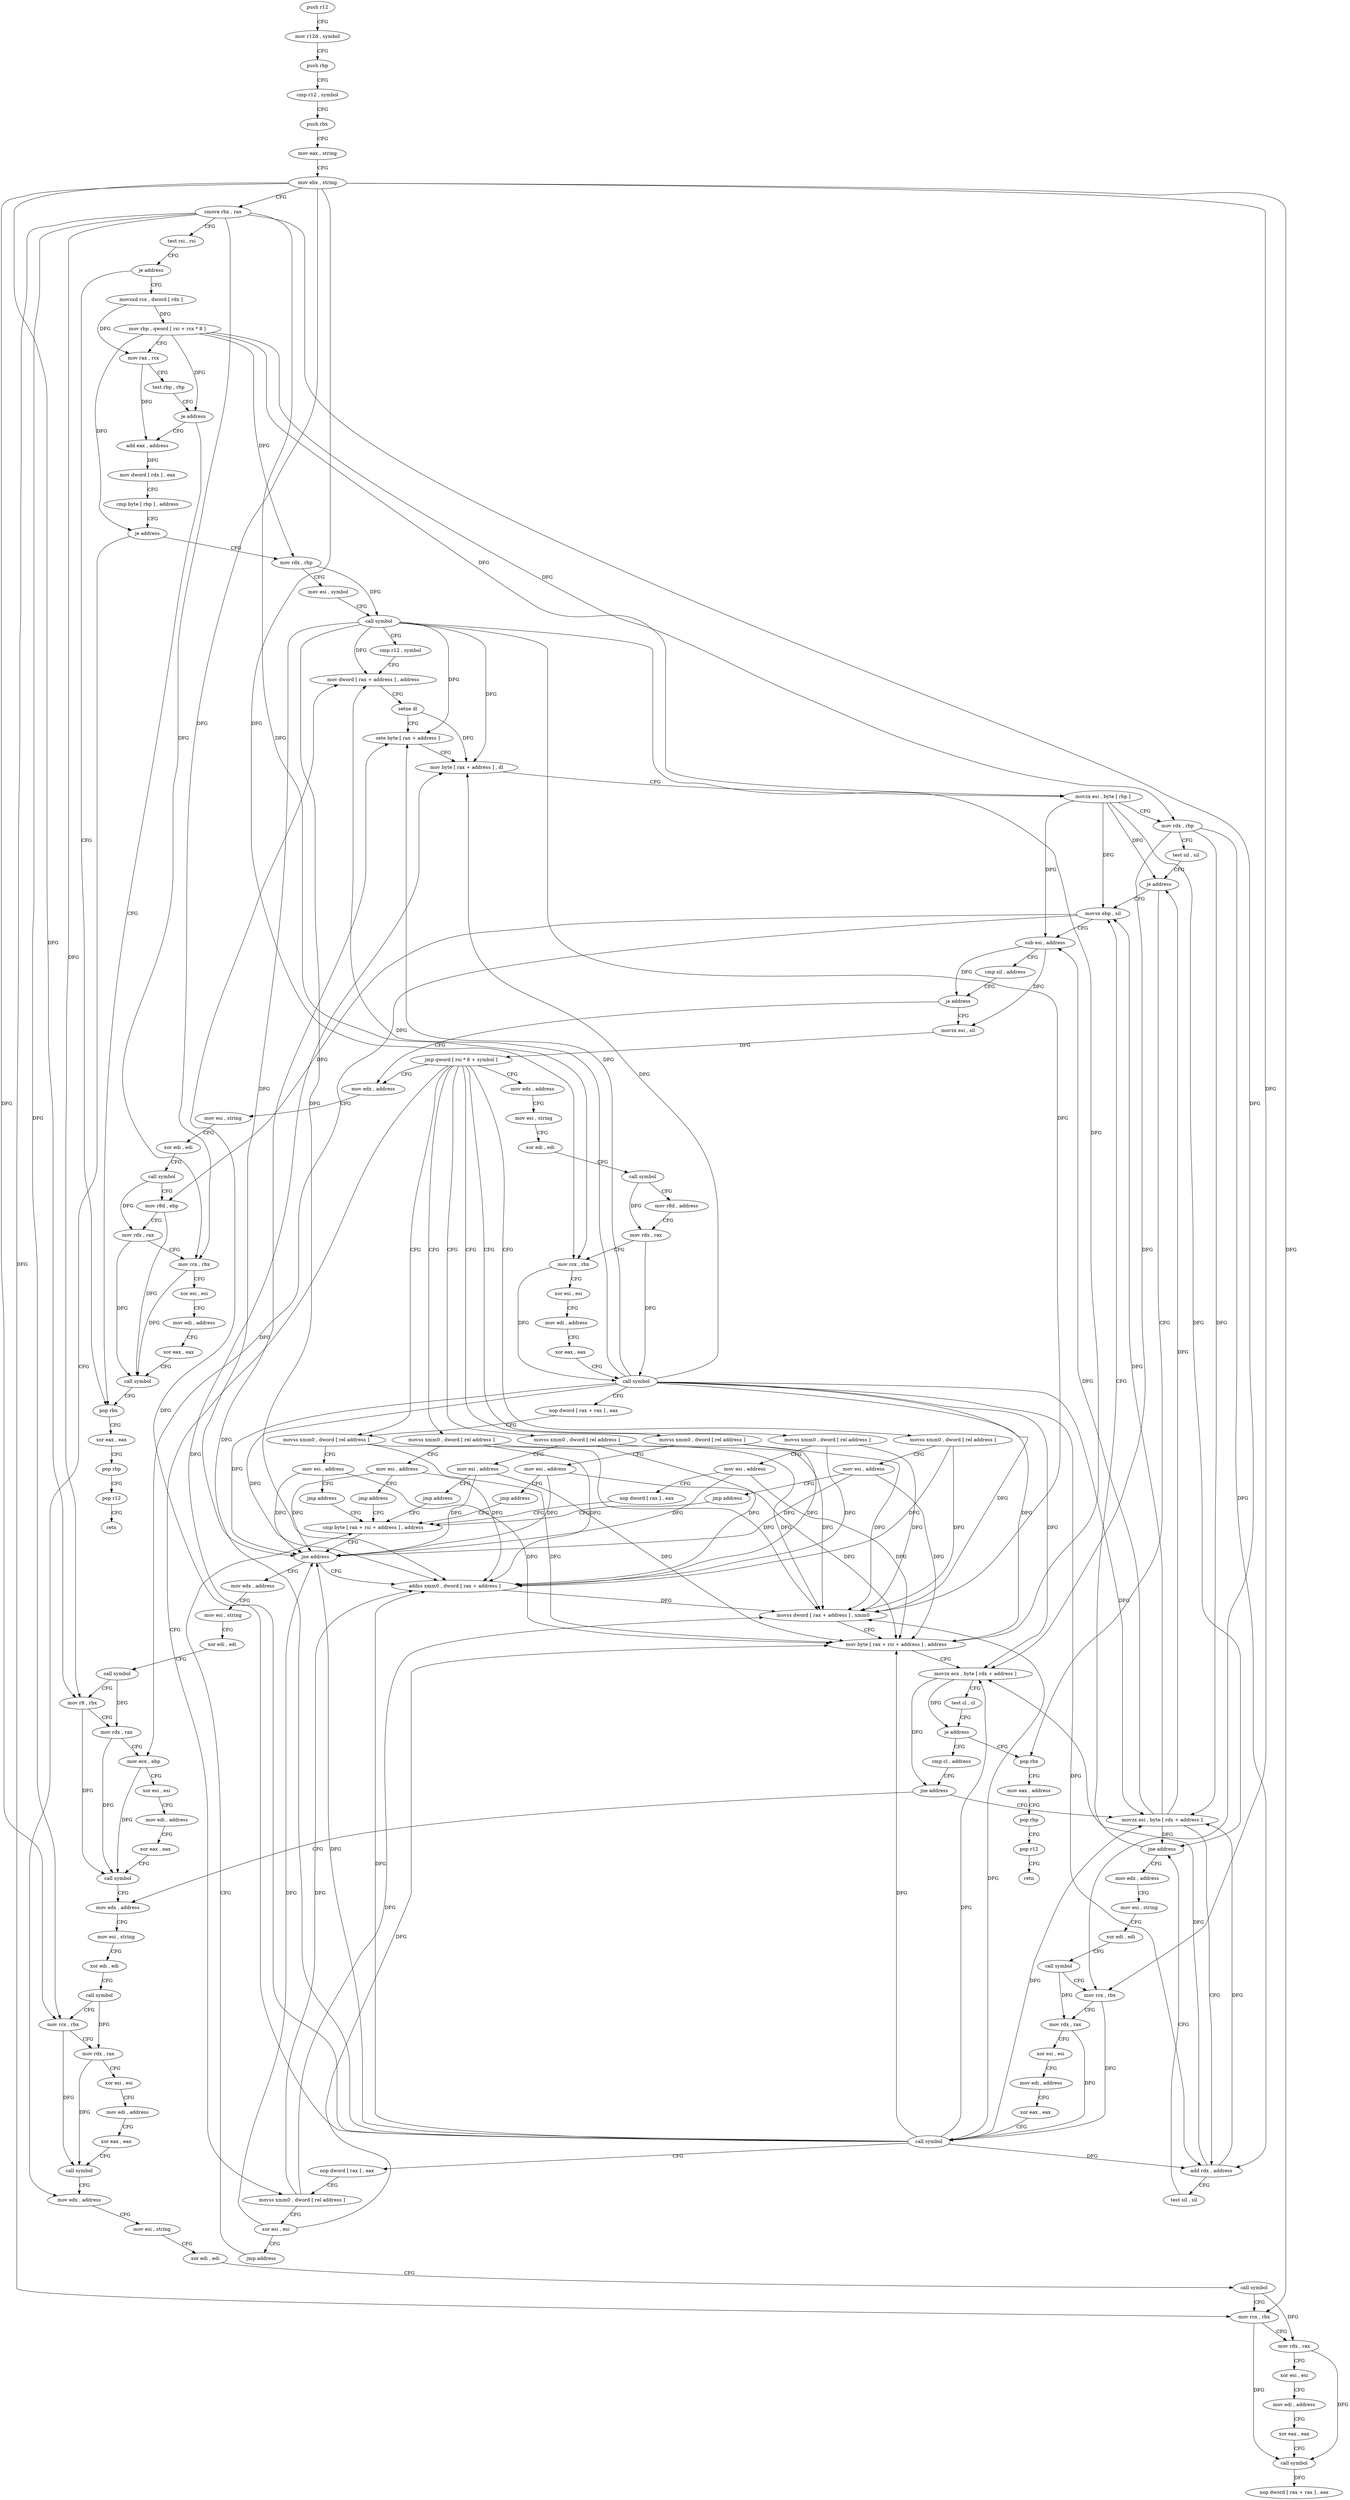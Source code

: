 digraph "func" {
"4259648" [label = "push r12" ]
"4259650" [label = "mov r12d , symbol" ]
"4259656" [label = "push rbp" ]
"4259657" [label = "cmp r12 , symbol" ]
"4259664" [label = "push rbx" ]
"4259665" [label = "mov eax , string" ]
"4259670" [label = "mov ebx , string" ]
"4259675" [label = "cmove rbx , rax" ]
"4259679" [label = "test rsi , rsi" ]
"4259682" [label = "je address" ]
"4260160" [label = "pop rbx" ]
"4259688" [label = "movsxd rcx , dword [ rdx ]" ]
"4260161" [label = "xor eax , eax" ]
"4260163" [label = "pop rbp" ]
"4260164" [label = "pop r12" ]
"4260166" [label = "retn" ]
"4259691" [label = "mov rbp , qword [ rsi + rcx * 8 ]" ]
"4259695" [label = "mov rax , rcx" ]
"4259698" [label = "test rbp , rbp" ]
"4259701" [label = "je address" ]
"4259707" [label = "add eax , address" ]
"4259710" [label = "mov dword [ rdx ] , eax" ]
"4259712" [label = "cmp byte [ rbp ] , address" ]
"4259716" [label = "je address" ]
"4260243" [label = "mov edx , address" ]
"4259722" [label = "mov rdx , rbp" ]
"4260248" [label = "mov esi , string" ]
"4260253" [label = "xor edi , edi" ]
"4260255" [label = "call symbol" ]
"4260260" [label = "mov rcx , rbx" ]
"4260263" [label = "mov rdx , rax" ]
"4260266" [label = "xor esi , esi" ]
"4260268" [label = "mov edi , address" ]
"4260273" [label = "xor eax , eax" ]
"4260275" [label = "call symbol" ]
"4260280" [label = "nop dword [ rax + rax ] , eax" ]
"4259725" [label = "mov esi , symbol" ]
"4259730" [label = "call symbol" ]
"4259735" [label = "cmp r12 , symbol" ]
"4259742" [label = "mov dword [ rax + address ] , address" ]
"4259749" [label = "setne dl" ]
"4259752" [label = "sete byte [ rax + address ]" ]
"4259756" [label = "mov byte [ rax + address ] , dl" ]
"4259759" [label = "movzx esi , byte [ rbp ]" ]
"4259763" [label = "mov rdx , rbp" ]
"4259766" [label = "test sil , sil" ]
"4259769" [label = "je address" ]
"4259808" [label = "pop rbx" ]
"4259771" [label = "movsx ebp , sil" ]
"4259809" [label = "mov eax , address" ]
"4259814" [label = "pop rbp" ]
"4259815" [label = "pop r12" ]
"4259817" [label = "retn" ]
"4259775" [label = "sub esi , address" ]
"4259778" [label = "cmp sil , address" ]
"4259782" [label = "ja address" ]
"4260120" [label = "mov edx , address" ]
"4259788" [label = "movzx esi , sil" ]
"4260125" [label = "mov esi , string" ]
"4260130" [label = "xor edi , edi" ]
"4260132" [label = "call symbol" ]
"4260137" [label = "mov r8d , ebp" ]
"4260140" [label = "mov rdx , rax" ]
"4260143" [label = "mov rcx , rbx" ]
"4260146" [label = "xor esi , esi" ]
"4260148" [label = "mov edi , address" ]
"4260153" [label = "xor eax , eax" ]
"4260155" [label = "call symbol" ]
"4259792" [label = "jmp qword [ rsi * 8 + symbol ]" ]
"4259824" [label = "movss xmm0 , dword [ rel address ]" ]
"4259936" [label = "movss xmm0 , dword [ rel address ]" ]
"4259952" [label = "mov edx , address" ]
"4260000" [label = "movss xmm0 , dword [ rel address ]" ]
"4260024" [label = "movss xmm0 , dword [ rel address ]" ]
"4260048" [label = "movss xmm0 , dword [ rel address ]" ]
"4260072" [label = "movss xmm0 , dword [ rel address ]" ]
"4260096" [label = "movss xmm0 , dword [ rel address ]" ]
"4259832" [label = "mov esi , address" ]
"4259837" [label = "nop dword [ rax ] , eax" ]
"4259840" [label = "cmp byte [ rax + rsi + address ] , address" ]
"4259944" [label = "xor esi , esi" ]
"4259946" [label = "jmp address" ]
"4259957" [label = "mov esi , string" ]
"4259962" [label = "xor edi , edi" ]
"4259964" [label = "call symbol" ]
"4259969" [label = "mov r8d , address" ]
"4259975" [label = "mov rdx , rax" ]
"4259978" [label = "mov rcx , rbx" ]
"4259981" [label = "xor esi , esi" ]
"4259983" [label = "mov edi , address" ]
"4259988" [label = "xor eax , eax" ]
"4259990" [label = "call symbol" ]
"4259995" [label = "nop dword [ rax + rax ] , eax" ]
"4260008" [label = "mov esi , address" ]
"4260013" [label = "jmp address" ]
"4260032" [label = "mov esi , address" ]
"4260037" [label = "jmp address" ]
"4260056" [label = "mov esi , address" ]
"4260061" [label = "jmp address" ]
"4260080" [label = "mov esi , address" ]
"4260085" [label = "jmp address" ]
"4260104" [label = "mov esi , address" ]
"4260109" [label = "jmp address" ]
"4260167" [label = "mov edx , address" ]
"4260172" [label = "mov esi , string" ]
"4260177" [label = "xor edi , edi" ]
"4260179" [label = "call symbol" ]
"4260184" [label = "mov r8 , rbx" ]
"4260187" [label = "mov rdx , rax" ]
"4260190" [label = "mov ecx , ebp" ]
"4260192" [label = "xor esi , esi" ]
"4260194" [label = "mov edi , address" ]
"4260199" [label = "xor eax , eax" ]
"4260201" [label = "call symbol" ]
"4260206" [label = "mov edx , address" ]
"4259851" [label = "addss xmm0 , dword [ rax + address ]" ]
"4259856" [label = "movss dword [ rax + address ] , xmm0" ]
"4259861" [label = "mov byte [ rax + rsi + address ] , address" ]
"4259866" [label = "movzx ecx , byte [ rdx + address ]" ]
"4259870" [label = "test cl , cl" ]
"4259872" [label = "je address" ]
"4259874" [label = "cmp cl , address" ]
"4259845" [label = "jne address" ]
"4259877" [label = "jne address" ]
"4259883" [label = "movzx esi , byte [ rdx + address ]" ]
"4260211" [label = "mov esi , string" ]
"4260216" [label = "xor edi , edi" ]
"4260218" [label = "call symbol" ]
"4260223" [label = "mov rcx , rbx" ]
"4260226" [label = "mov rdx , rax" ]
"4260229" [label = "xor esi , esi" ]
"4260231" [label = "mov edi , address" ]
"4260236" [label = "xor eax , eax" ]
"4260238" [label = "call symbol" ]
"4259887" [label = "add rdx , address" ]
"4259891" [label = "test sil , sil" ]
"4259894" [label = "jne address" ]
"4259896" [label = "mov edx , address" ]
"4259901" [label = "mov esi , string" ]
"4259906" [label = "xor edi , edi" ]
"4259908" [label = "call symbol" ]
"4259913" [label = "mov rcx , rbx" ]
"4259916" [label = "mov rdx , rax" ]
"4259919" [label = "xor esi , esi" ]
"4259921" [label = "mov edi , address" ]
"4259926" [label = "xor eax , eax" ]
"4259928" [label = "call symbol" ]
"4259933" [label = "nop dword [ rax ] , eax" ]
"4259648" -> "4259650" [ label = "CFG" ]
"4259650" -> "4259656" [ label = "CFG" ]
"4259656" -> "4259657" [ label = "CFG" ]
"4259657" -> "4259664" [ label = "CFG" ]
"4259664" -> "4259665" [ label = "CFG" ]
"4259665" -> "4259670" [ label = "CFG" ]
"4259670" -> "4259675" [ label = "CFG" ]
"4259670" -> "4260260" [ label = "DFG" ]
"4259670" -> "4260143" [ label = "DFG" ]
"4259670" -> "4259978" [ label = "DFG" ]
"4259670" -> "4260184" [ label = "DFG" ]
"4259670" -> "4260223" [ label = "DFG" ]
"4259670" -> "4259913" [ label = "DFG" ]
"4259675" -> "4259679" [ label = "CFG" ]
"4259675" -> "4260260" [ label = "DFG" ]
"4259675" -> "4260143" [ label = "DFG" ]
"4259675" -> "4259978" [ label = "DFG" ]
"4259675" -> "4260184" [ label = "DFG" ]
"4259675" -> "4260223" [ label = "DFG" ]
"4259675" -> "4259913" [ label = "DFG" ]
"4259679" -> "4259682" [ label = "CFG" ]
"4259682" -> "4260160" [ label = "CFG" ]
"4259682" -> "4259688" [ label = "CFG" ]
"4260160" -> "4260161" [ label = "CFG" ]
"4259688" -> "4259691" [ label = "DFG" ]
"4259688" -> "4259695" [ label = "DFG" ]
"4260161" -> "4260163" [ label = "CFG" ]
"4260163" -> "4260164" [ label = "CFG" ]
"4260164" -> "4260166" [ label = "CFG" ]
"4259691" -> "4259695" [ label = "CFG" ]
"4259691" -> "4259701" [ label = "DFG" ]
"4259691" -> "4259716" [ label = "DFG" ]
"4259691" -> "4259722" [ label = "DFG" ]
"4259691" -> "4259759" [ label = "DFG" ]
"4259691" -> "4259763" [ label = "DFG" ]
"4259695" -> "4259698" [ label = "CFG" ]
"4259695" -> "4259707" [ label = "DFG" ]
"4259698" -> "4259701" [ label = "CFG" ]
"4259701" -> "4260160" [ label = "CFG" ]
"4259701" -> "4259707" [ label = "CFG" ]
"4259707" -> "4259710" [ label = "DFG" ]
"4259710" -> "4259712" [ label = "CFG" ]
"4259712" -> "4259716" [ label = "CFG" ]
"4259716" -> "4260243" [ label = "CFG" ]
"4259716" -> "4259722" [ label = "CFG" ]
"4260243" -> "4260248" [ label = "CFG" ]
"4259722" -> "4259725" [ label = "CFG" ]
"4259722" -> "4259730" [ label = "DFG" ]
"4260248" -> "4260253" [ label = "CFG" ]
"4260253" -> "4260255" [ label = "CFG" ]
"4260255" -> "4260260" [ label = "CFG" ]
"4260255" -> "4260263" [ label = "DFG" ]
"4260260" -> "4260263" [ label = "CFG" ]
"4260260" -> "4260275" [ label = "DFG" ]
"4260263" -> "4260266" [ label = "CFG" ]
"4260263" -> "4260275" [ label = "DFG" ]
"4260266" -> "4260268" [ label = "CFG" ]
"4260268" -> "4260273" [ label = "CFG" ]
"4260273" -> "4260275" [ label = "CFG" ]
"4260275" -> "4260280" [ label = "DFG" ]
"4259725" -> "4259730" [ label = "CFG" ]
"4259730" -> "4259735" [ label = "CFG" ]
"4259730" -> "4259742" [ label = "DFG" ]
"4259730" -> "4259752" [ label = "DFG" ]
"4259730" -> "4259756" [ label = "DFG" ]
"4259730" -> "4259845" [ label = "DFG" ]
"4259730" -> "4259851" [ label = "DFG" ]
"4259730" -> "4259856" [ label = "DFG" ]
"4259730" -> "4259861" [ label = "DFG" ]
"4259735" -> "4259742" [ label = "CFG" ]
"4259742" -> "4259749" [ label = "CFG" ]
"4259749" -> "4259752" [ label = "CFG" ]
"4259749" -> "4259756" [ label = "DFG" ]
"4259752" -> "4259756" [ label = "CFG" ]
"4259756" -> "4259759" [ label = "CFG" ]
"4259759" -> "4259763" [ label = "CFG" ]
"4259759" -> "4259769" [ label = "DFG" ]
"4259759" -> "4259771" [ label = "DFG" ]
"4259759" -> "4259775" [ label = "DFG" ]
"4259759" -> "4259894" [ label = "DFG" ]
"4259763" -> "4259766" [ label = "CFG" ]
"4259763" -> "4259866" [ label = "DFG" ]
"4259763" -> "4259883" [ label = "DFG" ]
"4259763" -> "4259887" [ label = "DFG" ]
"4259766" -> "4259769" [ label = "CFG" ]
"4259769" -> "4259808" [ label = "CFG" ]
"4259769" -> "4259771" [ label = "CFG" ]
"4259808" -> "4259809" [ label = "CFG" ]
"4259771" -> "4259775" [ label = "CFG" ]
"4259771" -> "4260137" [ label = "DFG" ]
"4259771" -> "4260190" [ label = "DFG" ]
"4259809" -> "4259814" [ label = "CFG" ]
"4259814" -> "4259815" [ label = "CFG" ]
"4259815" -> "4259817" [ label = "CFG" ]
"4259775" -> "4259778" [ label = "CFG" ]
"4259775" -> "4259782" [ label = "DFG" ]
"4259775" -> "4259788" [ label = "DFG" ]
"4259778" -> "4259782" [ label = "CFG" ]
"4259782" -> "4260120" [ label = "CFG" ]
"4259782" -> "4259788" [ label = "CFG" ]
"4260120" -> "4260125" [ label = "CFG" ]
"4259788" -> "4259792" [ label = "DFG" ]
"4260125" -> "4260130" [ label = "CFG" ]
"4260130" -> "4260132" [ label = "CFG" ]
"4260132" -> "4260137" [ label = "CFG" ]
"4260132" -> "4260140" [ label = "DFG" ]
"4260137" -> "4260140" [ label = "CFG" ]
"4260137" -> "4260155" [ label = "DFG" ]
"4260140" -> "4260143" [ label = "CFG" ]
"4260140" -> "4260155" [ label = "DFG" ]
"4260143" -> "4260146" [ label = "CFG" ]
"4260143" -> "4260155" [ label = "DFG" ]
"4260146" -> "4260148" [ label = "CFG" ]
"4260148" -> "4260153" [ label = "CFG" ]
"4260153" -> "4260155" [ label = "CFG" ]
"4260155" -> "4260160" [ label = "CFG" ]
"4259792" -> "4259824" [ label = "CFG" ]
"4259792" -> "4259936" [ label = "CFG" ]
"4259792" -> "4259952" [ label = "CFG" ]
"4259792" -> "4260000" [ label = "CFG" ]
"4259792" -> "4260024" [ label = "CFG" ]
"4259792" -> "4260048" [ label = "CFG" ]
"4259792" -> "4260072" [ label = "CFG" ]
"4259792" -> "4260096" [ label = "CFG" ]
"4259792" -> "4260120" [ label = "CFG" ]
"4259824" -> "4259832" [ label = "CFG" ]
"4259824" -> "4259851" [ label = "DFG" ]
"4259824" -> "4259856" [ label = "DFG" ]
"4259936" -> "4259944" [ label = "CFG" ]
"4259936" -> "4259851" [ label = "DFG" ]
"4259936" -> "4259856" [ label = "DFG" ]
"4259952" -> "4259957" [ label = "CFG" ]
"4260000" -> "4260008" [ label = "CFG" ]
"4260000" -> "4259851" [ label = "DFG" ]
"4260000" -> "4259856" [ label = "DFG" ]
"4260024" -> "4260032" [ label = "CFG" ]
"4260024" -> "4259851" [ label = "DFG" ]
"4260024" -> "4259856" [ label = "DFG" ]
"4260048" -> "4260056" [ label = "CFG" ]
"4260048" -> "4259851" [ label = "DFG" ]
"4260048" -> "4259856" [ label = "DFG" ]
"4260072" -> "4260080" [ label = "CFG" ]
"4260072" -> "4259851" [ label = "DFG" ]
"4260072" -> "4259856" [ label = "DFG" ]
"4260096" -> "4260104" [ label = "CFG" ]
"4260096" -> "4259851" [ label = "DFG" ]
"4260096" -> "4259856" [ label = "DFG" ]
"4259832" -> "4259837" [ label = "CFG" ]
"4259832" -> "4259845" [ label = "DFG" ]
"4259832" -> "4259861" [ label = "DFG" ]
"4259837" -> "4259840" [ label = "CFG" ]
"4259840" -> "4259845" [ label = "CFG" ]
"4259944" -> "4259946" [ label = "CFG" ]
"4259944" -> "4259845" [ label = "DFG" ]
"4259944" -> "4259861" [ label = "DFG" ]
"4259946" -> "4259840" [ label = "CFG" ]
"4259957" -> "4259962" [ label = "CFG" ]
"4259962" -> "4259964" [ label = "CFG" ]
"4259964" -> "4259969" [ label = "CFG" ]
"4259964" -> "4259975" [ label = "DFG" ]
"4259969" -> "4259975" [ label = "CFG" ]
"4259975" -> "4259978" [ label = "CFG" ]
"4259975" -> "4259990" [ label = "DFG" ]
"4259978" -> "4259981" [ label = "CFG" ]
"4259978" -> "4259990" [ label = "DFG" ]
"4259981" -> "4259983" [ label = "CFG" ]
"4259983" -> "4259988" [ label = "CFG" ]
"4259988" -> "4259990" [ label = "CFG" ]
"4259990" -> "4259995" [ label = "CFG" ]
"4259990" -> "4259742" [ label = "DFG" ]
"4259990" -> "4259752" [ label = "DFG" ]
"4259990" -> "4259756" [ label = "DFG" ]
"4259990" -> "4259845" [ label = "DFG" ]
"4259990" -> "4259851" [ label = "DFG" ]
"4259990" -> "4259856" [ label = "DFG" ]
"4259990" -> "4259861" [ label = "DFG" ]
"4259990" -> "4259866" [ label = "DFG" ]
"4259990" -> "4259883" [ label = "DFG" ]
"4259990" -> "4259887" [ label = "DFG" ]
"4259995" -> "4260000" [ label = "CFG" ]
"4260008" -> "4260013" [ label = "CFG" ]
"4260008" -> "4259845" [ label = "DFG" ]
"4260008" -> "4259861" [ label = "DFG" ]
"4260013" -> "4259840" [ label = "CFG" ]
"4260032" -> "4260037" [ label = "CFG" ]
"4260032" -> "4259845" [ label = "DFG" ]
"4260032" -> "4259861" [ label = "DFG" ]
"4260037" -> "4259840" [ label = "CFG" ]
"4260056" -> "4260061" [ label = "CFG" ]
"4260056" -> "4259845" [ label = "DFG" ]
"4260056" -> "4259861" [ label = "DFG" ]
"4260061" -> "4259840" [ label = "CFG" ]
"4260080" -> "4260085" [ label = "CFG" ]
"4260080" -> "4259845" [ label = "DFG" ]
"4260080" -> "4259861" [ label = "DFG" ]
"4260085" -> "4259840" [ label = "CFG" ]
"4260104" -> "4260109" [ label = "CFG" ]
"4260104" -> "4259845" [ label = "DFG" ]
"4260104" -> "4259861" [ label = "DFG" ]
"4260109" -> "4259840" [ label = "CFG" ]
"4260167" -> "4260172" [ label = "CFG" ]
"4260172" -> "4260177" [ label = "CFG" ]
"4260177" -> "4260179" [ label = "CFG" ]
"4260179" -> "4260184" [ label = "CFG" ]
"4260179" -> "4260187" [ label = "DFG" ]
"4260184" -> "4260187" [ label = "CFG" ]
"4260184" -> "4260201" [ label = "DFG" ]
"4260187" -> "4260190" [ label = "CFG" ]
"4260187" -> "4260201" [ label = "DFG" ]
"4260190" -> "4260192" [ label = "CFG" ]
"4260190" -> "4260201" [ label = "DFG" ]
"4260192" -> "4260194" [ label = "CFG" ]
"4260194" -> "4260199" [ label = "CFG" ]
"4260199" -> "4260201" [ label = "CFG" ]
"4260201" -> "4260206" [ label = "CFG" ]
"4260206" -> "4260211" [ label = "CFG" ]
"4259851" -> "4259856" [ label = "DFG" ]
"4259856" -> "4259861" [ label = "CFG" ]
"4259861" -> "4259866" [ label = "CFG" ]
"4259866" -> "4259870" [ label = "CFG" ]
"4259866" -> "4259872" [ label = "DFG" ]
"4259866" -> "4259877" [ label = "DFG" ]
"4259870" -> "4259872" [ label = "CFG" ]
"4259872" -> "4259808" [ label = "CFG" ]
"4259872" -> "4259874" [ label = "CFG" ]
"4259874" -> "4259877" [ label = "CFG" ]
"4259845" -> "4260167" [ label = "CFG" ]
"4259845" -> "4259851" [ label = "CFG" ]
"4259877" -> "4260206" [ label = "CFG" ]
"4259877" -> "4259883" [ label = "CFG" ]
"4259883" -> "4259887" [ label = "CFG" ]
"4259883" -> "4259769" [ label = "DFG" ]
"4259883" -> "4259771" [ label = "DFG" ]
"4259883" -> "4259775" [ label = "DFG" ]
"4259883" -> "4259894" [ label = "DFG" ]
"4260211" -> "4260216" [ label = "CFG" ]
"4260216" -> "4260218" [ label = "CFG" ]
"4260218" -> "4260223" [ label = "CFG" ]
"4260218" -> "4260226" [ label = "DFG" ]
"4260223" -> "4260226" [ label = "CFG" ]
"4260223" -> "4260238" [ label = "DFG" ]
"4260226" -> "4260229" [ label = "CFG" ]
"4260226" -> "4260238" [ label = "DFG" ]
"4260229" -> "4260231" [ label = "CFG" ]
"4260231" -> "4260236" [ label = "CFG" ]
"4260236" -> "4260238" [ label = "CFG" ]
"4260238" -> "4260243" [ label = "CFG" ]
"4259887" -> "4259891" [ label = "CFG" ]
"4259887" -> "4259866" [ label = "DFG" ]
"4259887" -> "4259883" [ label = "DFG" ]
"4259891" -> "4259894" [ label = "CFG" ]
"4259894" -> "4259771" [ label = "CFG" ]
"4259894" -> "4259896" [ label = "CFG" ]
"4259896" -> "4259901" [ label = "CFG" ]
"4259901" -> "4259906" [ label = "CFG" ]
"4259906" -> "4259908" [ label = "CFG" ]
"4259908" -> "4259913" [ label = "CFG" ]
"4259908" -> "4259916" [ label = "DFG" ]
"4259913" -> "4259916" [ label = "CFG" ]
"4259913" -> "4259928" [ label = "DFG" ]
"4259916" -> "4259919" [ label = "CFG" ]
"4259916" -> "4259928" [ label = "DFG" ]
"4259919" -> "4259921" [ label = "CFG" ]
"4259921" -> "4259926" [ label = "CFG" ]
"4259926" -> "4259928" [ label = "CFG" ]
"4259928" -> "4259933" [ label = "CFG" ]
"4259928" -> "4259742" [ label = "DFG" ]
"4259928" -> "4259752" [ label = "DFG" ]
"4259928" -> "4259851" [ label = "DFG" ]
"4259928" -> "4259866" [ label = "DFG" ]
"4259928" -> "4259883" [ label = "DFG" ]
"4259928" -> "4259887" [ label = "DFG" ]
"4259928" -> "4259756" [ label = "DFG" ]
"4259928" -> "4259845" [ label = "DFG" ]
"4259928" -> "4259856" [ label = "DFG" ]
"4259928" -> "4259861" [ label = "DFG" ]
"4259933" -> "4259936" [ label = "CFG" ]
}

